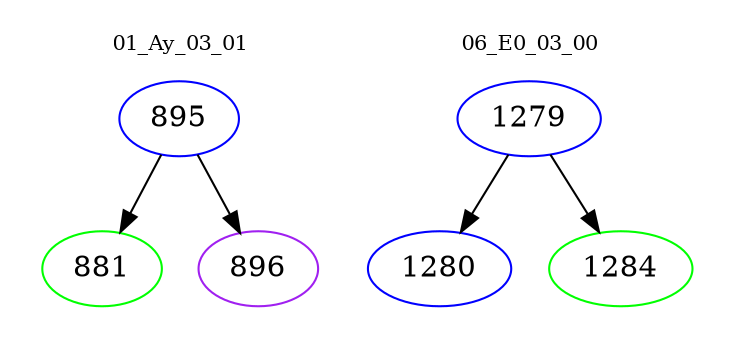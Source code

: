 digraph{
subgraph cluster_0 {
color = white
label = "01_Ay_03_01";
fontsize=10;
T0_895 [label="895", color="blue"]
T0_895 -> T0_881 [color="black"]
T0_881 [label="881", color="green"]
T0_895 -> T0_896 [color="black"]
T0_896 [label="896", color="purple"]
}
subgraph cluster_1 {
color = white
label = "06_E0_03_00";
fontsize=10;
T1_1279 [label="1279", color="blue"]
T1_1279 -> T1_1280 [color="black"]
T1_1280 [label="1280", color="blue"]
T1_1279 -> T1_1284 [color="black"]
T1_1284 [label="1284", color="green"]
}
}
